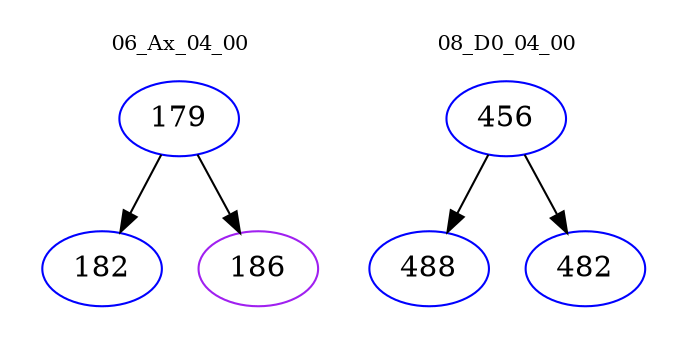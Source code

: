 digraph{
subgraph cluster_0 {
color = white
label = "06_Ax_04_00";
fontsize=10;
T0_179 [label="179", color="blue"]
T0_179 -> T0_182 [color="black"]
T0_182 [label="182", color="blue"]
T0_179 -> T0_186 [color="black"]
T0_186 [label="186", color="purple"]
}
subgraph cluster_1 {
color = white
label = "08_D0_04_00";
fontsize=10;
T1_456 [label="456", color="blue"]
T1_456 -> T1_488 [color="black"]
T1_488 [label="488", color="blue"]
T1_456 -> T1_482 [color="black"]
T1_482 [label="482", color="blue"]
}
}

